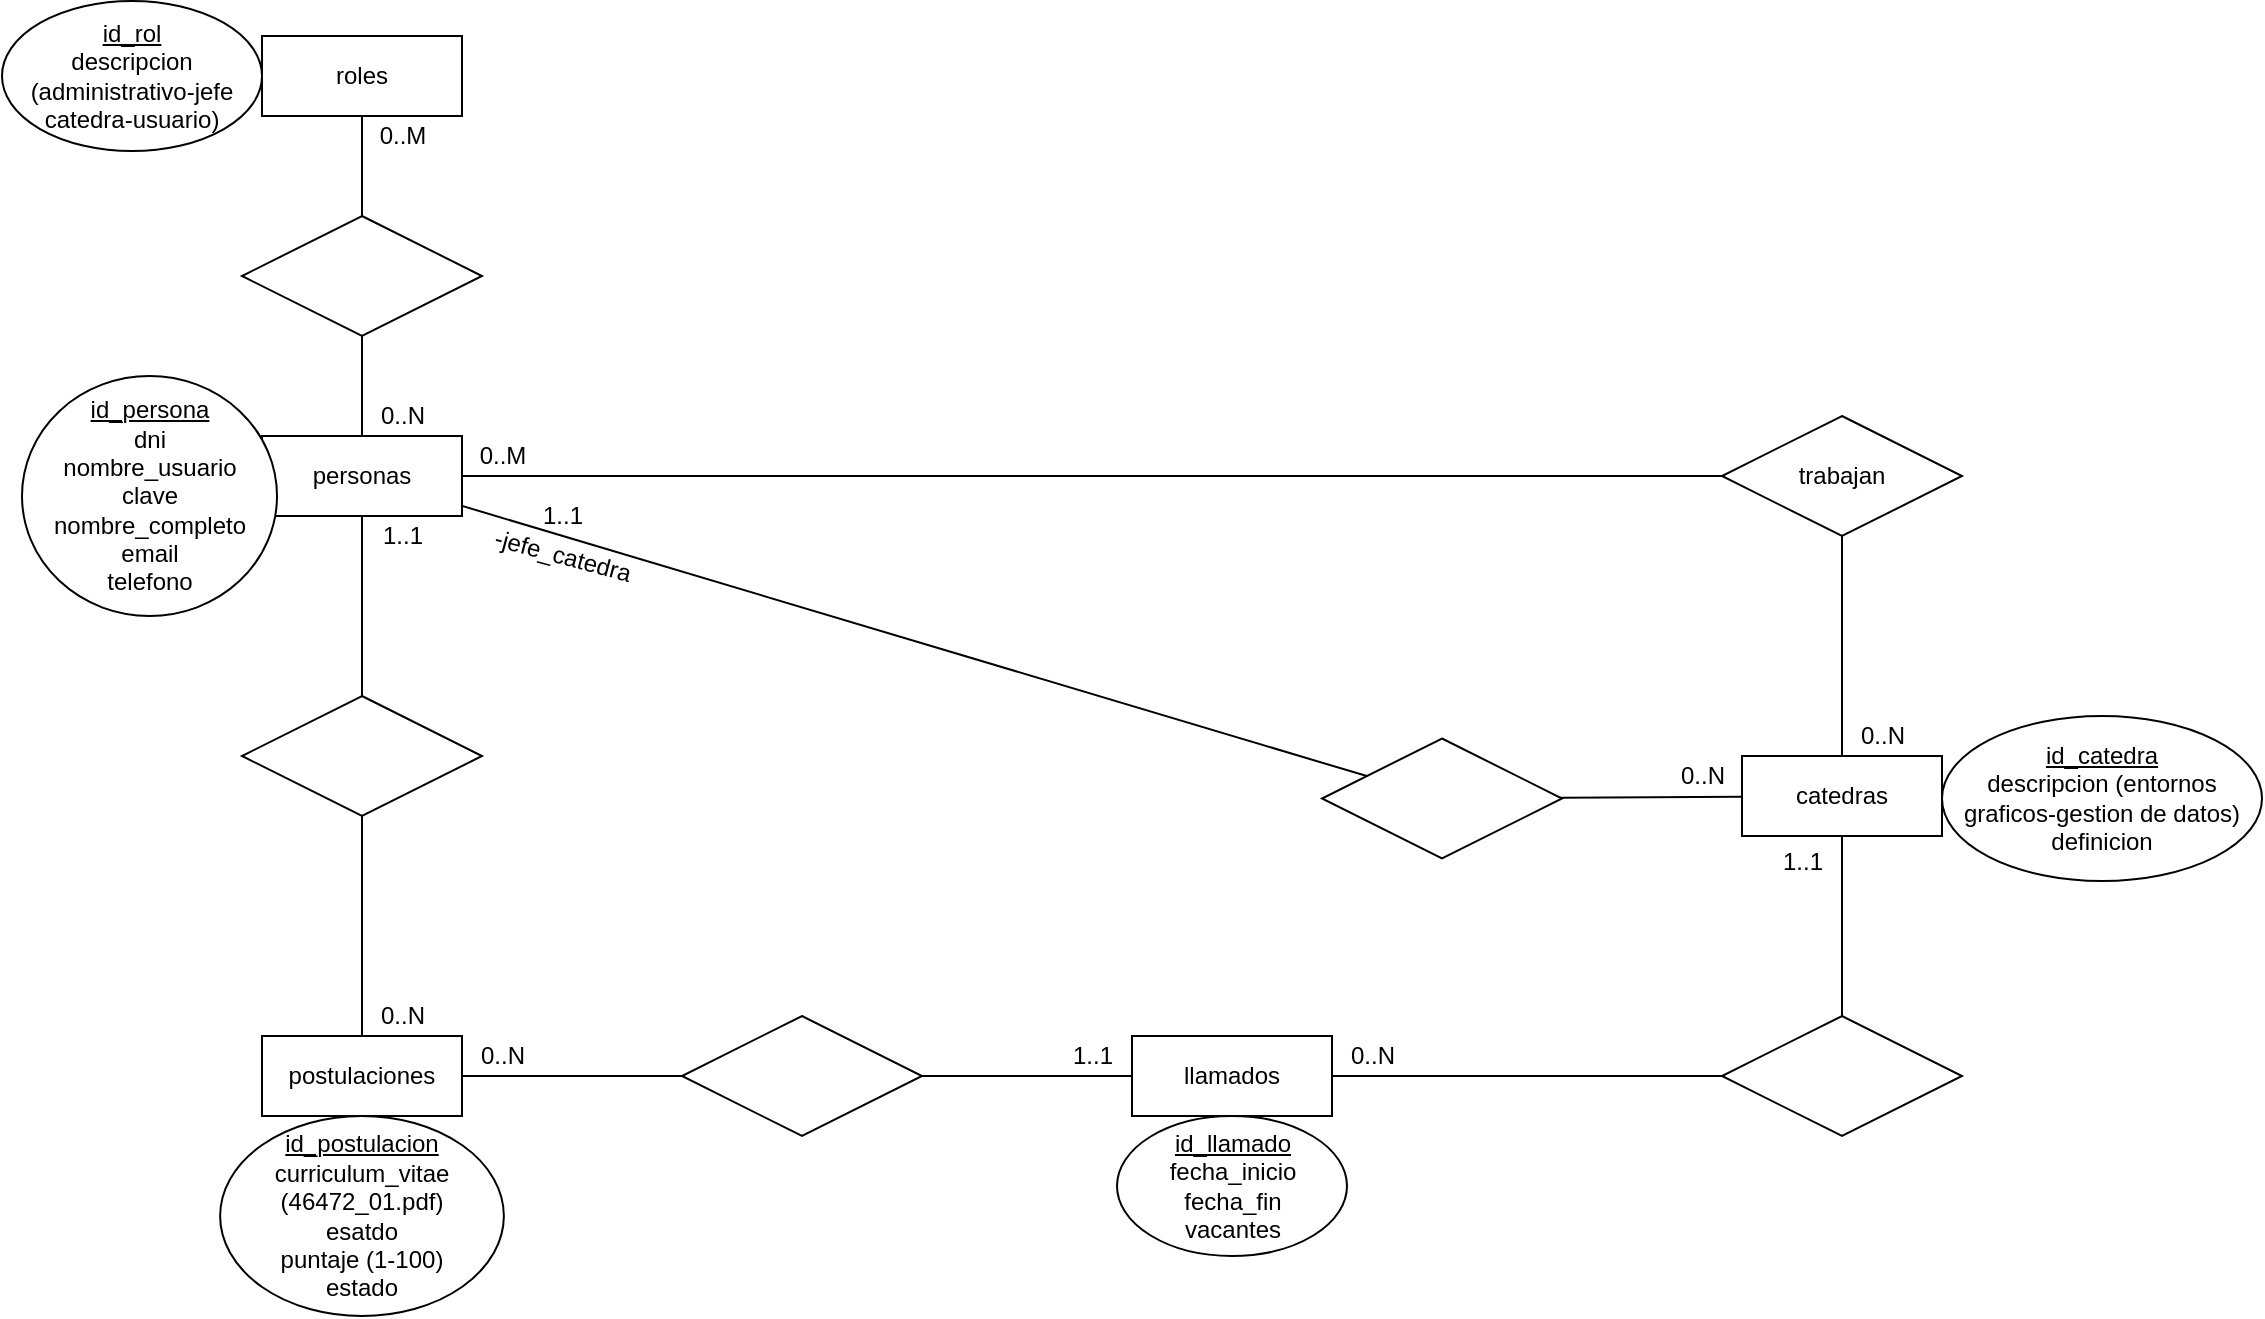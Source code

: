 <mxfile version="13.6.2" type="device"><diagram id="R2lEEEUBdFMjLlhIrx00" name="Page-1"><mxGraphModel dx="1278" dy="1707" grid="1" gridSize="10" guides="1" tooltips="1" connect="1" arrows="1" fold="1" page="1" pageScale="1" pageWidth="850" pageHeight="1100" math="0" shadow="0" extFonts="Permanent Marker^https://fonts.googleapis.com/css?family=Permanent+Marker"><root><mxCell id="0"/><mxCell id="1" parent="0"/><mxCell id="yLyuckUQh8H6y4Y_X6_p-1" value="" style="shape=rhombus;perimeter=rhombusPerimeter;whiteSpace=wrap;html=1;align=center;" vertex="1" parent="1"><mxGeometry x="130" y="30" width="120" height="60" as="geometry"/></mxCell><mxCell id="yLyuckUQh8H6y4Y_X6_p-2" value="&lt;u&gt;id_rol&lt;/u&gt;&lt;br&gt;descripcion (administrativo-jefe catedra-usuario)" style="ellipse;whiteSpace=wrap;html=1;align=center;" vertex="1" parent="1"><mxGeometry x="10" y="-77.5" width="130" height="75" as="geometry"/></mxCell><mxCell id="yLyuckUQh8H6y4Y_X6_p-3" value="roles" style="whiteSpace=wrap;html=1;align=center;" vertex="1" parent="1"><mxGeometry x="140" y="-60" width="100" height="40" as="geometry"/></mxCell><mxCell id="yLyuckUQh8H6y4Y_X6_p-4" value="" style="endArrow=none;html=1;rounded=0;" edge="1" parent="1" source="yLyuckUQh8H6y4Y_X6_p-1" target="yLyuckUQh8H6y4Y_X6_p-3"><mxGeometry relative="1" as="geometry"><mxPoint x="60" y="250" as="sourcePoint"/><mxPoint x="220" y="250" as="targetPoint"/></mxGeometry></mxCell><mxCell id="yLyuckUQh8H6y4Y_X6_p-5" value="" style="endArrow=none;html=1;rounded=0;" edge="1" parent="1" source="yLyuckUQh8H6y4Y_X6_p-1" target="yLyuckUQh8H6y4Y_X6_p-10"><mxGeometry relative="1" as="geometry"><mxPoint x="214" y="163" as="sourcePoint"/><mxPoint x="190" y="140" as="targetPoint"/></mxGeometry></mxCell><mxCell id="yLyuckUQh8H6y4Y_X6_p-6" value="0..M" style="text;html=1;align=center;verticalAlign=middle;resizable=0;points=[];autosize=1;" vertex="1" parent="1"><mxGeometry x="190" y="-20" width="40" height="20" as="geometry"/></mxCell><mxCell id="yLyuckUQh8H6y4Y_X6_p-7" value="0..N" style="text;html=1;align=center;verticalAlign=middle;resizable=0;points=[];autosize=1;" vertex="1" parent="1"><mxGeometry x="190" y="120" width="40" height="20" as="geometry"/></mxCell><mxCell id="yLyuckUQh8H6y4Y_X6_p-8" value="llamados" style="whiteSpace=wrap;html=1;align=center;" vertex="1" parent="1"><mxGeometry x="575" y="440" width="100" height="40" as="geometry"/></mxCell><mxCell id="yLyuckUQh8H6y4Y_X6_p-9" value="catedras" style="whiteSpace=wrap;html=1;align=center;" vertex="1" parent="1"><mxGeometry x="880" y="300" width="100" height="40" as="geometry"/></mxCell><mxCell id="yLyuckUQh8H6y4Y_X6_p-10" value="personas" style="whiteSpace=wrap;html=1;align=center;" vertex="1" parent="1"><mxGeometry x="140" y="140" width="100" height="40" as="geometry"/></mxCell><mxCell id="yLyuckUQh8H6y4Y_X6_p-11" value="" style="shape=rhombus;perimeter=rhombusPerimeter;whiteSpace=wrap;html=1;align=center;" vertex="1" parent="1"><mxGeometry x="670" y="291.25" width="120" height="60" as="geometry"/></mxCell><mxCell id="yLyuckUQh8H6y4Y_X6_p-12" value="" style="endArrow=none;html=1;rounded=0;" edge="1" parent="1" source="yLyuckUQh8H6y4Y_X6_p-16" target="yLyuckUQh8H6y4Y_X6_p-17"><mxGeometry relative="1" as="geometry"><mxPoint x="320" y="175" as="sourcePoint"/><mxPoint x="320" y="125" as="targetPoint"/></mxGeometry></mxCell><mxCell id="yLyuckUQh8H6y4Y_X6_p-13" value="" style="endArrow=none;html=1;rounded=0;" edge="1" parent="1" source="yLyuckUQh8H6y4Y_X6_p-11" target="yLyuckUQh8H6y4Y_X6_p-9"><mxGeometry relative="1" as="geometry"><mxPoint x="830" y="320" as="sourcePoint"/><mxPoint x="460" as="targetPoint"/></mxGeometry></mxCell><mxCell id="yLyuckUQh8H6y4Y_X6_p-14" value="" style="endArrow=none;html=1;rounded=0;" edge="1" parent="1" source="yLyuckUQh8H6y4Y_X6_p-11" target="yLyuckUQh8H6y4Y_X6_p-10"><mxGeometry relative="1" as="geometry"><mxPoint x="380" y="60" as="sourcePoint"/><mxPoint x="690" y="160" as="targetPoint"/></mxGeometry></mxCell><mxCell id="yLyuckUQh8H6y4Y_X6_p-15" value="0..N" style="text;html=1;align=center;verticalAlign=middle;resizable=0;points=[];autosize=1;" vertex="1" parent="1"><mxGeometry x="240" y="440" width="40" height="20" as="geometry"/></mxCell><mxCell id="yLyuckUQh8H6y4Y_X6_p-16" value="postulaciones" style="whiteSpace=wrap;html=1;align=center;" vertex="1" parent="1"><mxGeometry x="140" y="440" width="100" height="40" as="geometry"/></mxCell><mxCell id="yLyuckUQh8H6y4Y_X6_p-17" value="" style="shape=rhombus;perimeter=rhombusPerimeter;whiteSpace=wrap;html=1;align=center;" vertex="1" parent="1"><mxGeometry x="350" y="430" width="120" height="60" as="geometry"/></mxCell><mxCell id="yLyuckUQh8H6y4Y_X6_p-18" value="" style="shape=rhombus;perimeter=rhombusPerimeter;whiteSpace=wrap;html=1;align=center;" vertex="1" parent="1"><mxGeometry x="130" y="270" width="120" height="60" as="geometry"/></mxCell><mxCell id="yLyuckUQh8H6y4Y_X6_p-19" value="" style="endArrow=none;html=1;rounded=0;" edge="1" parent="1" source="yLyuckUQh8H6y4Y_X6_p-17" target="yLyuckUQh8H6y4Y_X6_p-8"><mxGeometry relative="1" as="geometry"><mxPoint x="500" y="460" as="sourcePoint"/><mxPoint x="420" y="135" as="targetPoint"/></mxGeometry></mxCell><mxCell id="yLyuckUQh8H6y4Y_X6_p-20" value="" style="endArrow=none;html=1;rounded=0;" edge="1" parent="1" source="yLyuckUQh8H6y4Y_X6_p-18" target="yLyuckUQh8H6y4Y_X6_p-16"><mxGeometry relative="1" as="geometry"><mxPoint x="340" y="195" as="sourcePoint"/><mxPoint x="340" y="145" as="targetPoint"/></mxGeometry></mxCell><mxCell id="yLyuckUQh8H6y4Y_X6_p-21" value="" style="endArrow=none;html=1;rounded=0;" edge="1" parent="1" source="yLyuckUQh8H6y4Y_X6_p-10" target="yLyuckUQh8H6y4Y_X6_p-18"><mxGeometry relative="1" as="geometry"><mxPoint x="190" y="180" as="sourcePoint"/><mxPoint x="350" y="155" as="targetPoint"/></mxGeometry></mxCell><mxCell id="yLyuckUQh8H6y4Y_X6_p-22" value="0..N" style="text;html=1;align=center;verticalAlign=middle;resizable=0;points=[];autosize=1;" vertex="1" parent="1"><mxGeometry x="190" y="420" width="40" height="20" as="geometry"/></mxCell><mxCell id="yLyuckUQh8H6y4Y_X6_p-23" value="1..1" style="text;html=1;align=center;verticalAlign=middle;resizable=0;points=[];autosize=1;" vertex="1" parent="1"><mxGeometry x="190" y="180" width="40" height="20" as="geometry"/></mxCell><mxCell id="yLyuckUQh8H6y4Y_X6_p-24" value="1..1" style="text;html=1;align=center;verticalAlign=middle;resizable=0;points=[];autosize=1;" vertex="1" parent="1"><mxGeometry x="535" y="440" width="40" height="20" as="geometry"/></mxCell><mxCell id="yLyuckUQh8H6y4Y_X6_p-25" value="&lt;u&gt;id_persona&lt;/u&gt;&lt;br&gt;dni&lt;br&gt;nombre_usuario&lt;br&gt;clave&lt;br&gt;nombre_completo&lt;br&gt;email&lt;br&gt;telefono" style="ellipse;whiteSpace=wrap;html=1;align=center;" vertex="1" parent="1"><mxGeometry x="20" y="110" width="127.5" height="120" as="geometry"/></mxCell><mxCell id="yLyuckUQh8H6y4Y_X6_p-26" value="1..1" style="text;html=1;align=center;verticalAlign=middle;resizable=0;points=[];autosize=1;" vertex="1" parent="1"><mxGeometry x="270" y="170" width="40" height="20" as="geometry"/></mxCell><mxCell id="yLyuckUQh8H6y4Y_X6_p-27" value="0..N" style="text;html=1;align=center;verticalAlign=middle;resizable=0;points=[];autosize=1;" vertex="1" parent="1"><mxGeometry x="840" y="300" width="40" height="20" as="geometry"/></mxCell><mxCell id="yLyuckUQh8H6y4Y_X6_p-28" value="&lt;u&gt;id_catedra&lt;/u&gt;&lt;br&gt;descripcion (entornos graficos-gestion de datos)&lt;br&gt;definicion" style="ellipse;whiteSpace=wrap;html=1;align=center;" vertex="1" parent="1"><mxGeometry x="980" y="280" width="160" height="82.5" as="geometry"/></mxCell><mxCell id="yLyuckUQh8H6y4Y_X6_p-29" value="&lt;u&gt;id_llamado&lt;br&gt;&lt;/u&gt;fecha_inicio&lt;br&gt;fecha_fin&lt;br&gt;vacantes" style="ellipse;whiteSpace=wrap;html=1;align=center;" vertex="1" parent="1"><mxGeometry x="567.5" y="480" width="115" height="70" as="geometry"/></mxCell><mxCell id="yLyuckUQh8H6y4Y_X6_p-30" value="&lt;u&gt;id_postulacion&lt;br&gt;&lt;/u&gt;curriculum_vitae (46472_01.pdf)&lt;br&gt;esatdo&lt;br&gt;puntaje (1-100)&lt;br&gt;estado" style="ellipse;whiteSpace=wrap;html=1;align=center;" vertex="1" parent="1"><mxGeometry x="119.06" y="480" width="141.87" height="100" as="geometry"/></mxCell><mxCell id="yLyuckUQh8H6y4Y_X6_p-31" value="trabajan" style="shape=rhombus;perimeter=rhombusPerimeter;whiteSpace=wrap;html=1;align=center;" vertex="1" parent="1"><mxGeometry x="870" y="130" width="120" height="60" as="geometry"/></mxCell><mxCell id="yLyuckUQh8H6y4Y_X6_p-32" value="" style="endArrow=none;html=1;rounded=0;" edge="1" parent="1" source="yLyuckUQh8H6y4Y_X6_p-10" target="yLyuckUQh8H6y4Y_X6_p-31"><mxGeometry relative="1" as="geometry"><mxPoint x="525" y="218.75" as="sourcePoint"/><mxPoint x="525" y="190" as="targetPoint"/></mxGeometry></mxCell><mxCell id="yLyuckUQh8H6y4Y_X6_p-33" value="" style="endArrow=none;html=1;rounded=0;" edge="1" parent="1" source="yLyuckUQh8H6y4Y_X6_p-9" target="yLyuckUQh8H6y4Y_X6_p-31"><mxGeometry relative="1" as="geometry"><mxPoint x="665" y="163.023" as="sourcePoint"/><mxPoint x="783.091" y="146.545" as="targetPoint"/></mxGeometry></mxCell><mxCell id="yLyuckUQh8H6y4Y_X6_p-34" value="0..N" style="text;html=1;align=center;verticalAlign=middle;resizable=0;points=[];autosize=1;" vertex="1" parent="1"><mxGeometry x="930" y="280" width="40" height="20" as="geometry"/></mxCell><mxCell id="yLyuckUQh8H6y4Y_X6_p-35" value="0..M" style="text;html=1;align=center;verticalAlign=middle;resizable=0;points=[];autosize=1;" vertex="1" parent="1"><mxGeometry x="240" y="140" width="40" height="20" as="geometry"/></mxCell><mxCell id="yLyuckUQh8H6y4Y_X6_p-36" value="" style="shape=rhombus;perimeter=rhombusPerimeter;whiteSpace=wrap;html=1;align=center;" vertex="1" parent="1"><mxGeometry x="870" y="430" width="120" height="60" as="geometry"/></mxCell><mxCell id="yLyuckUQh8H6y4Y_X6_p-37" value="" style="endArrow=none;html=1;rounded=0;" edge="1" parent="1" source="yLyuckUQh8H6y4Y_X6_p-36" target="yLyuckUQh8H6y4Y_X6_p-8"><mxGeometry relative="1" as="geometry"><mxPoint x="680.69" y="330.905" as="sourcePoint"/><mxPoint x="575" y="330.291" as="targetPoint"/></mxGeometry></mxCell><mxCell id="yLyuckUQh8H6y4Y_X6_p-38" value="0..N" style="text;html=1;align=center;verticalAlign=middle;resizable=0;points=[];autosize=1;" vertex="1" parent="1"><mxGeometry x="675" y="440" width="40" height="20" as="geometry"/></mxCell><mxCell id="yLyuckUQh8H6y4Y_X6_p-39" value="" style="endArrow=none;html=1;rounded=0;" edge="1" parent="1" source="yLyuckUQh8H6y4Y_X6_p-36" target="yLyuckUQh8H6y4Y_X6_p-9"><mxGeometry relative="1" as="geometry"><mxPoint x="575" y="170" as="sourcePoint"/><mxPoint x="880" y="170" as="targetPoint"/></mxGeometry></mxCell><mxCell id="yLyuckUQh8H6y4Y_X6_p-40" value="1..1" style="text;html=1;align=center;verticalAlign=middle;resizable=0;points=[];autosize=1;" vertex="1" parent="1"><mxGeometry x="890" y="342.5" width="40" height="20" as="geometry"/></mxCell><mxCell id="yLyuckUQh8H6y4Y_X6_p-41" value="&lt;span&gt;-jefe_catedra&lt;/span&gt;" style="text;html=1;align=center;verticalAlign=middle;resizable=0;points=[];autosize=1;strokeColor=none;rotation=15;" vertex="1" parent="1"><mxGeometry x="245" y="190" width="90" height="20" as="geometry"/></mxCell></root></mxGraphModel></diagram></mxfile>